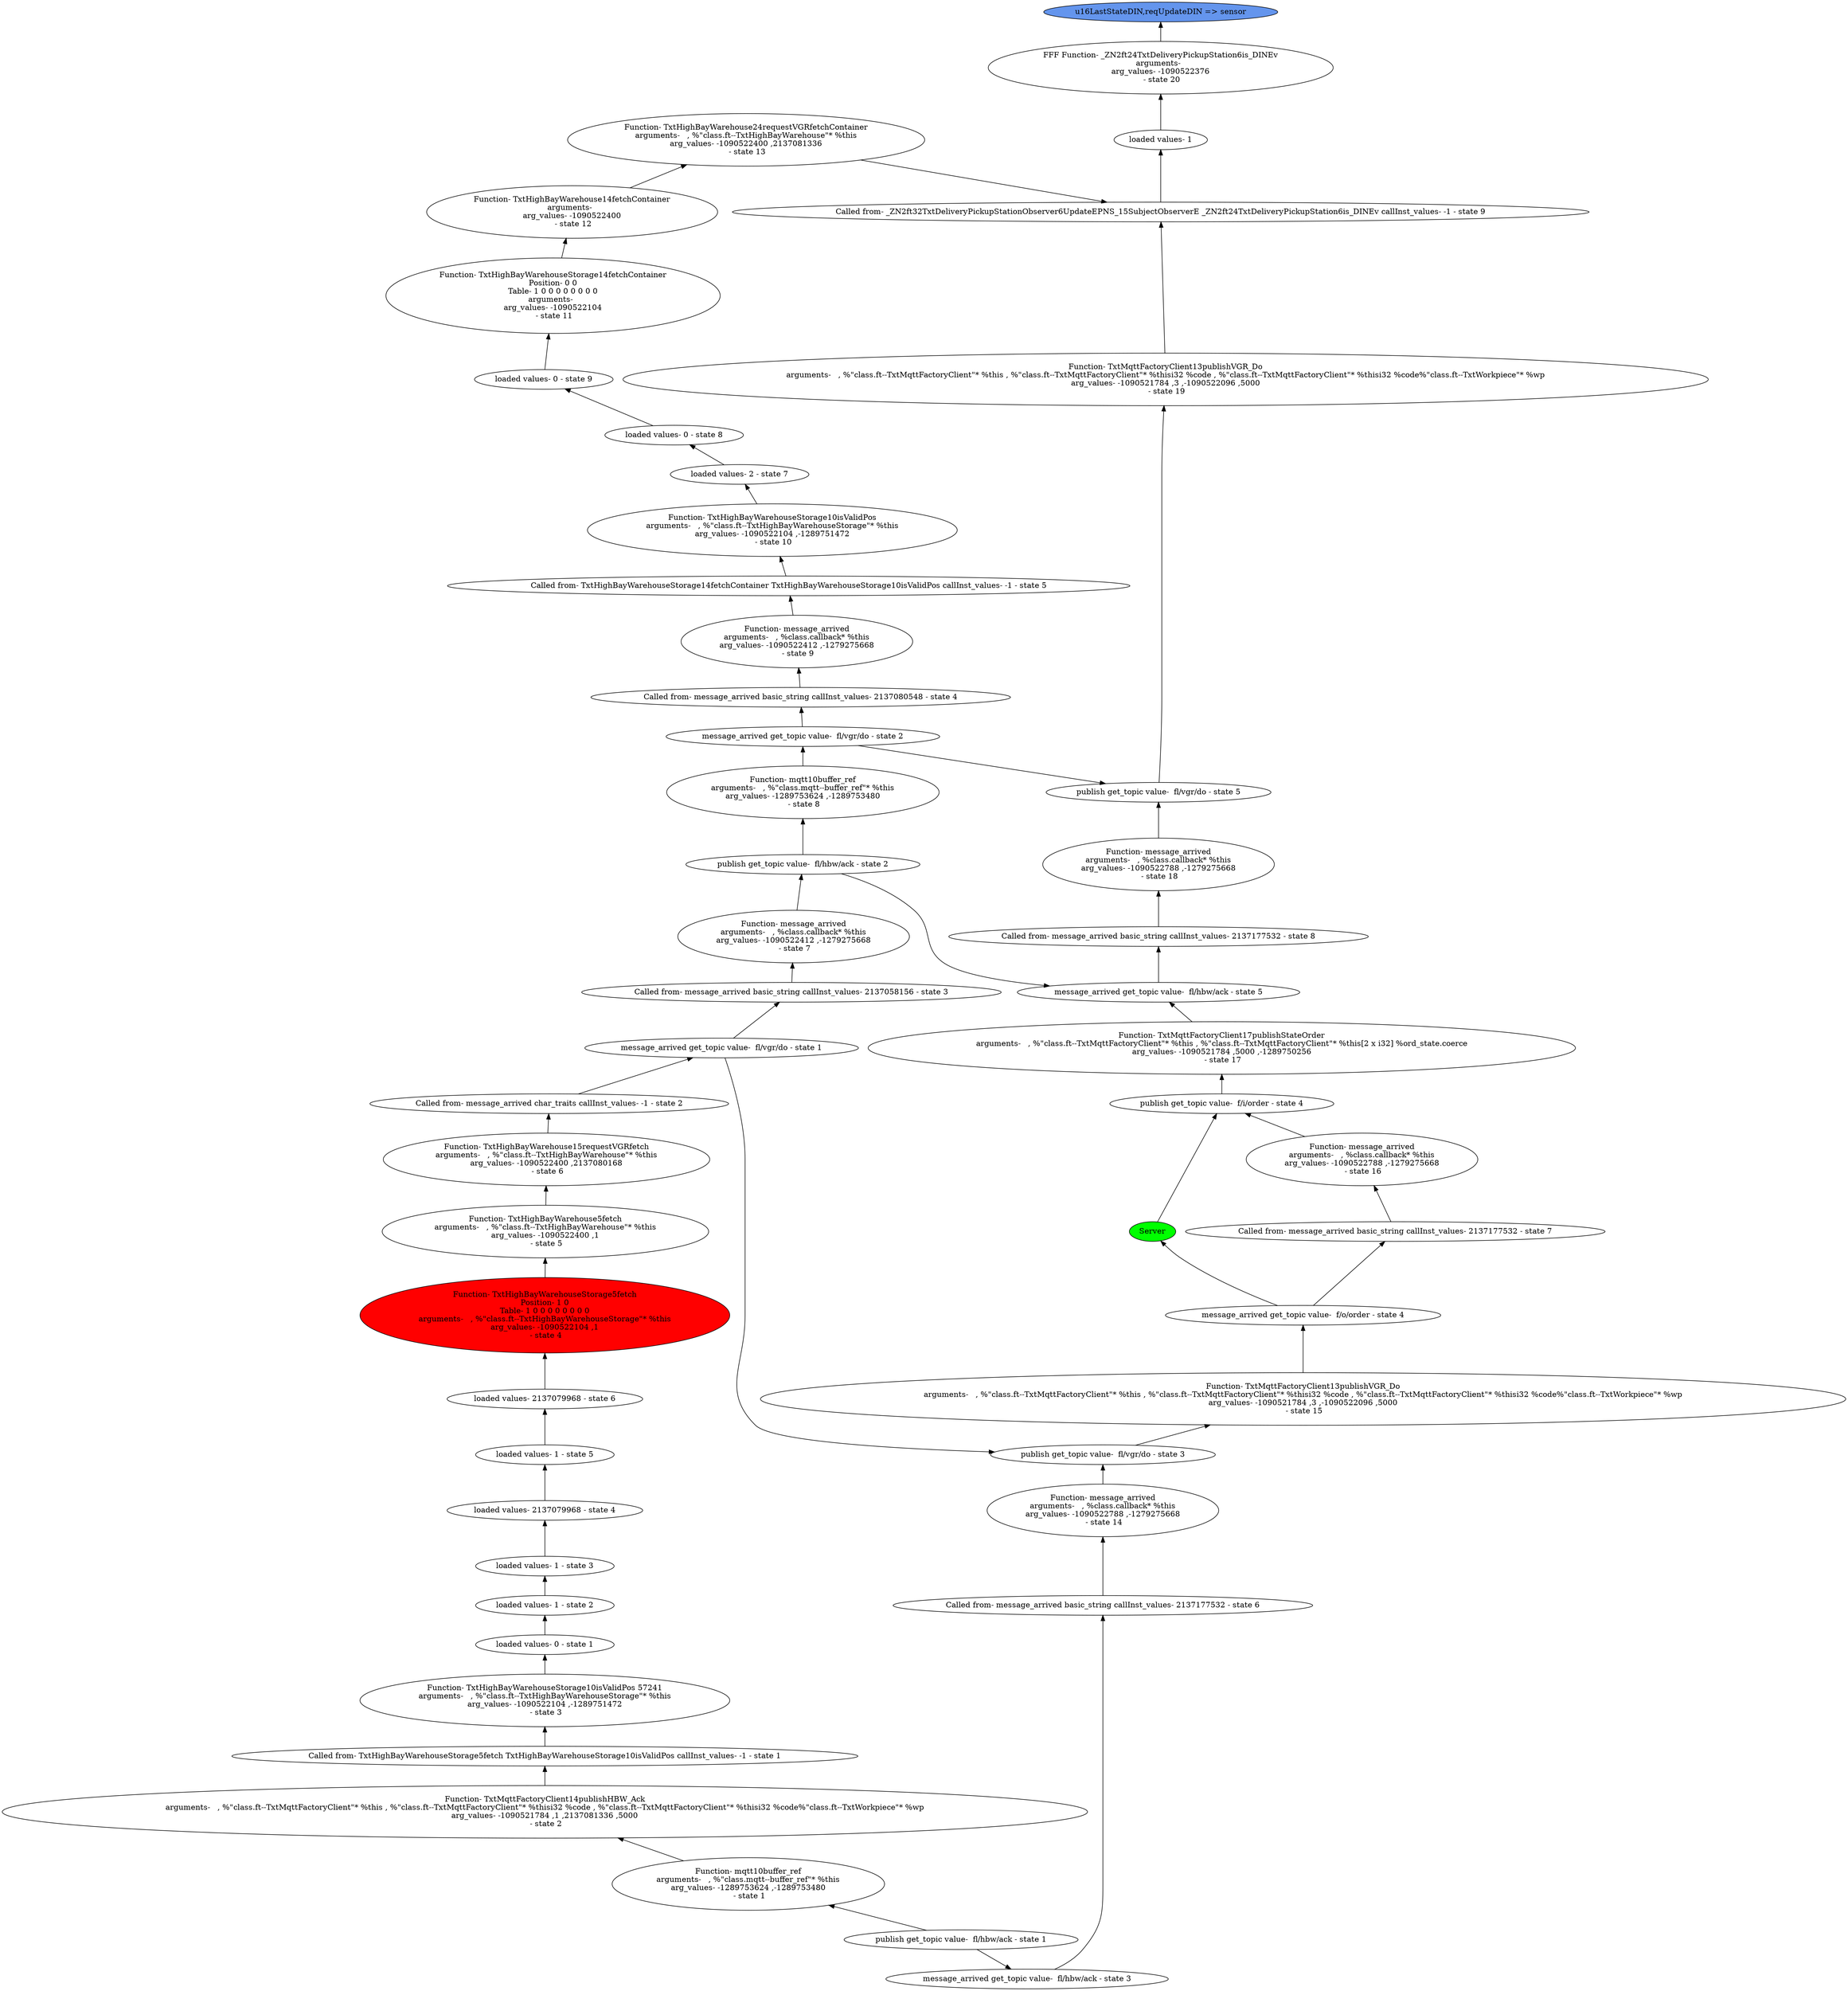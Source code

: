 digraph "graph-0" {
	"publish get_topic value-  fl/hbw/ack - state 1"
	"Function- mqtt10buffer_ref
arguments-   , %\"class.mqtt--buffer_ref\"* %this
arg_values- -1289753624 ,-1289753480
 - state 1"
	"Function- mqtt10buffer_ref
arguments-   , %\"class.mqtt--buffer_ref\"* %this
arg_values- -1289753624 ,-1289753480
 - state 1" -> "publish get_topic value-  fl/hbw/ack - state 1" [dir=back]
	"Function- TxtMqttFactoryClient14publishHBW_Ack
arguments-   , %\"class.ft--TxtMqttFactoryClient\"* %this , %\"class.ft--TxtMqttFactoryClient\"* %thisi32 %code , %\"class.ft--TxtMqttFactoryClient\"* %thisi32 %code%\"class.ft--TxtWorkpiece\"* %wp
arg_values- -1090521784 ,1 ,2137081336 ,5000
 - state 2"
	"Function- TxtMqttFactoryClient14publishHBW_Ack
arguments-   , %\"class.ft--TxtMqttFactoryClient\"* %this , %\"class.ft--TxtMqttFactoryClient\"* %thisi32 %code , %\"class.ft--TxtMqttFactoryClient\"* %thisi32 %code%\"class.ft--TxtWorkpiece\"* %wp
arg_values- -1090521784 ,1 ,2137081336 ,5000
 - state 2" -> "Function- mqtt10buffer_ref
arguments-   , %\"class.mqtt--buffer_ref\"* %this
arg_values- -1289753624 ,-1289753480
 - state 1" [dir=back]
	"Called from- TxtHighBayWarehouseStorage5fetch TxtHighBayWarehouseStorage10isValidPos callInst_values- -1 - state 1"
	"Called from- TxtHighBayWarehouseStorage5fetch TxtHighBayWarehouseStorage10isValidPos callInst_values- -1 - state 1" -> "Function- TxtMqttFactoryClient14publishHBW_Ack
arguments-   , %\"class.ft--TxtMqttFactoryClient\"* %this , %\"class.ft--TxtMqttFactoryClient\"* %thisi32 %code , %\"class.ft--TxtMqttFactoryClient\"* %thisi32 %code%\"class.ft--TxtWorkpiece\"* %wp
arg_values- -1090521784 ,1 ,2137081336 ,5000
 - state 2" [dir=back]
	"Function- TxtHighBayWarehouseStorage10isValidPos 57241
arguments-   , %\"class.ft--TxtHighBayWarehouseStorage\"* %this
arg_values- -1090522104 ,-1289751472
 - state 3"
	"Function- TxtHighBayWarehouseStorage10isValidPos 57241
arguments-   , %\"class.ft--TxtHighBayWarehouseStorage\"* %this
arg_values- -1090522104 ,-1289751472
 - state 3" -> "Called from- TxtHighBayWarehouseStorage5fetch TxtHighBayWarehouseStorage10isValidPos callInst_values- -1 - state 1" [dir=back]
	"loaded values- 0 - state 1"
	"loaded values- 0 - state 1" -> "Function- TxtHighBayWarehouseStorage10isValidPos 57241
arguments-   , %\"class.ft--TxtHighBayWarehouseStorage\"* %this
arg_values- -1090522104 ,-1289751472
 - state 3" [dir=back]
	"loaded values- 1 - state 2"
	"loaded values- 1 - state 2" -> "loaded values- 0 - state 1" [dir=back]
	"loaded values- 1 - state 3"
	"loaded values- 1 - state 3" -> "loaded values- 1 - state 2" [dir=back]
	"loaded values- 2137079968 - state 4"
	"loaded values- 2137079968 - state 4" -> "loaded values- 1 - state 3" [dir=back]
	"loaded values- 1 - state 5"
	"loaded values- 1 - state 5" -> "loaded values- 2137079968 - state 4" [dir=back]
	"loaded values- 2137079968 - state 6"
	"loaded values- 2137079968 - state 6" -> "loaded values- 1 - state 5" [dir=back]
	"Function- TxtHighBayWarehouseStorage5fetch
Position- 1 0
Table- 1 0 0 0 0 0 0 0 0
arguments-   , %\"class.ft--TxtHighBayWarehouseStorage\"* %this
arg_values- -1090522104 ,1
 - state 4" [fillcolor=red style=filled]
	"Function- TxtHighBayWarehouseStorage5fetch
Position- 1 0
Table- 1 0 0 0 0 0 0 0 0
arguments-   , %\"class.ft--TxtHighBayWarehouseStorage\"* %this
arg_values- -1090522104 ,1
 - state 4" -> "loaded values- 2137079968 - state 6" [dir=back]
	"Function- TxtHighBayWarehouse5fetch
arguments-   , %\"class.ft--TxtHighBayWarehouse\"* %this
arg_values- -1090522400 ,1
 - state 5"
	"Function- TxtHighBayWarehouse5fetch
arguments-   , %\"class.ft--TxtHighBayWarehouse\"* %this
arg_values- -1090522400 ,1
 - state 5" -> "Function- TxtHighBayWarehouseStorage5fetch
Position- 1 0
Table- 1 0 0 0 0 0 0 0 0
arguments-   , %\"class.ft--TxtHighBayWarehouseStorage\"* %this
arg_values- -1090522104 ,1
 - state 4" [dir=back]
	"Function- TxtHighBayWarehouse15requestVGRfetch
arguments-   , %\"class.ft--TxtHighBayWarehouse\"* %this
arg_values- -1090522400 ,2137080168
 - state 6"
	"Function- TxtHighBayWarehouse15requestVGRfetch
arguments-   , %\"class.ft--TxtHighBayWarehouse\"* %this
arg_values- -1090522400 ,2137080168
 - state 6" -> "Function- TxtHighBayWarehouse5fetch
arguments-   , %\"class.ft--TxtHighBayWarehouse\"* %this
arg_values- -1090522400 ,1
 - state 5" [dir=back]
	"Called from- message_arrived char_traits callInst_values- -1 - state 2"
	"Called from- message_arrived char_traits callInst_values- -1 - state 2" -> "Function- TxtHighBayWarehouse15requestVGRfetch
arguments-   , %\"class.ft--TxtHighBayWarehouse\"* %this
arg_values- -1090522400 ,2137080168
 - state 6" [dir=back]
	"message_arrived get_topic value-  fl/vgr/do - state 1"
	"message_arrived get_topic value-  fl/vgr/do - state 1" -> "Called from- message_arrived char_traits callInst_values- -1 - state 2" [dir=back]
	"Called from- message_arrived basic_string callInst_values- 2137058156 - state 3"
	"Called from- message_arrived basic_string callInst_values- 2137058156 - state 3" -> "message_arrived get_topic value-  fl/vgr/do - state 1" [dir=back]
	"Function- message_arrived
arguments-   , %class.callback* %this
arg_values- -1090522412 ,-1279275668
 - state 7"
	"Function- message_arrived
arguments-   , %class.callback* %this
arg_values- -1090522412 ,-1279275668
 - state 7" -> "Called from- message_arrived basic_string callInst_values- 2137058156 - state 3" [dir=back]
	"publish get_topic value-  fl/hbw/ack - state 2"
	"publish get_topic value-  fl/hbw/ack - state 2" -> "Function- message_arrived
arguments-   , %class.callback* %this
arg_values- -1090522412 ,-1279275668
 - state 7" [dir=back]
	"Function- mqtt10buffer_ref
arguments-   , %\"class.mqtt--buffer_ref\"* %this
arg_values- -1289753624 ,-1289753480
 - state 8"
	"Function- mqtt10buffer_ref
arguments-   , %\"class.mqtt--buffer_ref\"* %this
arg_values- -1289753624 ,-1289753480
 - state 8" -> "publish get_topic value-  fl/hbw/ack - state 2" [dir=back]
	"message_arrived get_topic value-  fl/vgr/do - state 2"
	"message_arrived get_topic value-  fl/vgr/do - state 2" -> "Function- mqtt10buffer_ref
arguments-   , %\"class.mqtt--buffer_ref\"* %this
arg_values- -1289753624 ,-1289753480
 - state 8" [dir=back]
	"Called from- message_arrived basic_string callInst_values- 2137080548 - state 4"
	"Called from- message_arrived basic_string callInst_values- 2137080548 - state 4" -> "message_arrived get_topic value-  fl/vgr/do - state 2" [dir=back]
	"Function- message_arrived
arguments-   , %class.callback* %this
arg_values- -1090522412 ,-1279275668
 - state 9"
	"Function- message_arrived
arguments-   , %class.callback* %this
arg_values- -1090522412 ,-1279275668
 - state 9" -> "Called from- message_arrived basic_string callInst_values- 2137080548 - state 4" [dir=back]
	"Called from- TxtHighBayWarehouseStorage14fetchContainer TxtHighBayWarehouseStorage10isValidPos callInst_values- -1 - state 5"
	"Called from- TxtHighBayWarehouseStorage14fetchContainer TxtHighBayWarehouseStorage10isValidPos callInst_values- -1 - state 5" -> "Function- message_arrived
arguments-   , %class.callback* %this
arg_values- -1090522412 ,-1279275668
 - state 9" [dir=back]
	"Function- TxtHighBayWarehouseStorage10isValidPos
arguments-   , %\"class.ft--TxtHighBayWarehouseStorage\"* %this
arg_values- -1090522104 ,-1289751472
 - state 10"
	"Function- TxtHighBayWarehouseStorage10isValidPos
arguments-   , %\"class.ft--TxtHighBayWarehouseStorage\"* %this
arg_values- -1090522104 ,-1289751472
 - state 10" -> "Called from- TxtHighBayWarehouseStorage14fetchContainer TxtHighBayWarehouseStorage10isValidPos callInst_values- -1 - state 5" [dir=back]
	"loaded values- 2 - state 7"
	"loaded values- 2 - state 7" -> "Function- TxtHighBayWarehouseStorage10isValidPos
arguments-   , %\"class.ft--TxtHighBayWarehouseStorage\"* %this
arg_values- -1090522104 ,-1289751472
 - state 10" [dir=back]
	"loaded values- 0 - state 8"
	"loaded values- 0 - state 8" -> "loaded values- 2 - state 7" [dir=back]
	"loaded values- 0 - state 9"
	"loaded values- 0 - state 9" -> "loaded values- 0 - state 8" [dir=back]
	"Function- TxtHighBayWarehouseStorage14fetchContainer
Position- 0 0
Table- 1 0 0 0 0 0 0 0 0
arguments-  
arg_values- -1090522104
 - state 11"
	"Function- TxtHighBayWarehouseStorage14fetchContainer
Position- 0 0
Table- 1 0 0 0 0 0 0 0 0
arguments-  
arg_values- -1090522104
 - state 11" -> "loaded values- 0 - state 9" [dir=back]
	"Function- TxtHighBayWarehouse14fetchContainer
arguments-  
arg_values- -1090522400
 - state 12"
	"Function- TxtHighBayWarehouse14fetchContainer
arguments-  
arg_values- -1090522400
 - state 12" -> "Function- TxtHighBayWarehouseStorage14fetchContainer
Position- 0 0
Table- 1 0 0 0 0 0 0 0 0
arguments-  
arg_values- -1090522104
 - state 11" [dir=back]
	"Function- TxtHighBayWarehouse24requestVGRfetchContainer
arguments-   , %\"class.ft--TxtHighBayWarehouse\"* %this
arg_values- -1090522400 ,2137081336
 - state 13"
	"Function- TxtHighBayWarehouse24requestVGRfetchContainer
arguments-   , %\"class.ft--TxtHighBayWarehouse\"* %this
arg_values- -1090522400 ,2137081336
 - state 13" -> "Function- TxtHighBayWarehouse14fetchContainer
arguments-  
arg_values- -1090522400
 - state 12" [dir=back]
	"message_arrived get_topic value-  fl/hbw/ack - state 3"
	"publish get_topic value-  fl/hbw/ack - state 1" -> "message_arrived get_topic value-  fl/hbw/ack - state 3"
	"Called from- message_arrived basic_string callInst_values- 2137177532 - state 6"
	"Called from- message_arrived basic_string callInst_values- 2137177532 - state 6" -> "message_arrived get_topic value-  fl/hbw/ack - state 3" [dir=back]
	"Function- message_arrived
arguments-   , %class.callback* %this
arg_values- -1090522788 ,-1279275668
 - state 14"
	"Function- message_arrived
arguments-   , %class.callback* %this
arg_values- -1090522788 ,-1279275668
 - state 14" -> "Called from- message_arrived basic_string callInst_values- 2137177532 - state 6" [dir=back]
	"publish get_topic value-  fl/vgr/do - state 3"
	"message_arrived get_topic value-  fl/vgr/do - state 1" -> "publish get_topic value-  fl/vgr/do - state 3"
	"publish get_topic value-  fl/vgr/do - state 3" -> "Function- message_arrived
arguments-   , %class.callback* %this
arg_values- -1090522788 ,-1279275668
 - state 14" [dir=back]
	"Function- TxtMqttFactoryClient13publishVGR_Do
arguments-   , %\"class.ft--TxtMqttFactoryClient\"* %this , %\"class.ft--TxtMqttFactoryClient\"* %thisi32 %code , %\"class.ft--TxtMqttFactoryClient\"* %thisi32 %code%\"class.ft--TxtWorkpiece\"* %wp
arg_values- -1090521784 ,3 ,-1090522096 ,5000
 - state 15"
	"Function- TxtMqttFactoryClient13publishVGR_Do
arguments-   , %\"class.ft--TxtMqttFactoryClient\"* %this , %\"class.ft--TxtMqttFactoryClient\"* %thisi32 %code , %\"class.ft--TxtMqttFactoryClient\"* %thisi32 %code%\"class.ft--TxtWorkpiece\"* %wp
arg_values- -1090521784 ,3 ,-1090522096 ,5000
 - state 15" -> "publish get_topic value-  fl/vgr/do - state 3" [dir=back]
	Server [fillcolor=green style=filled]
	Server -> "message_arrived get_topic value-  f/o/order - state 4" [dir=back]
	"message_arrived get_topic value-  f/o/order - state 4" -> "Function- TxtMqttFactoryClient13publishVGR_Do
arguments-   , %\"class.ft--TxtMqttFactoryClient\"* %this , %\"class.ft--TxtMqttFactoryClient\"* %thisi32 %code , %\"class.ft--TxtMqttFactoryClient\"* %thisi32 %code%\"class.ft--TxtWorkpiece\"* %wp
arg_values- -1090521784 ,3 ,-1090522096 ,5000
 - state 15" [dir=back]
	"Called from- message_arrived basic_string callInst_values- 2137177532 - state 7"
	"Called from- message_arrived basic_string callInst_values- 2137177532 - state 7" -> "message_arrived get_topic value-  f/o/order - state 4" [dir=back]
	"Function- message_arrived
arguments-   , %class.callback* %this
arg_values- -1090522788 ,-1279275668
 - state 16"
	"Function- message_arrived
arguments-   , %class.callback* %this
arg_values- -1090522788 ,-1279275668
 - state 16" -> "Called from- message_arrived basic_string callInst_values- 2137177532 - state 7" [dir=back]
	Server [fillcolor=green style=filled]
	"publish get_topic value-  f/i/order - state 4" -> Server [dir=back]
	"publish get_topic value-  f/i/order - state 4" -> "Function- message_arrived
arguments-   , %class.callback* %this
arg_values- -1090522788 ,-1279275668
 - state 16" [dir=back]
	"Function- TxtMqttFactoryClient17publishStateOrder
arguments-   , %\"class.ft--TxtMqttFactoryClient\"* %this , %\"class.ft--TxtMqttFactoryClient\"* %this[2 x i32] %ord_state.coerce
arg_values- -1090521784 ,5000 ,-1289750256
 - state 17"
	"Function- TxtMqttFactoryClient17publishStateOrder
arguments-   , %\"class.ft--TxtMqttFactoryClient\"* %this , %\"class.ft--TxtMqttFactoryClient\"* %this[2 x i32] %ord_state.coerce
arg_values- -1090521784 ,5000 ,-1289750256
 - state 17" -> "publish get_topic value-  f/i/order - state 4" [dir=back]
	"message_arrived get_topic value-  fl/hbw/ack - state 5"
	"publish get_topic value-  fl/hbw/ack - state 2" -> "message_arrived get_topic value-  fl/hbw/ack - state 5"
	"message_arrived get_topic value-  fl/hbw/ack - state 5" -> "Function- TxtMqttFactoryClient17publishStateOrder
arguments-   , %\"class.ft--TxtMqttFactoryClient\"* %this , %\"class.ft--TxtMqttFactoryClient\"* %this[2 x i32] %ord_state.coerce
arg_values- -1090521784 ,5000 ,-1289750256
 - state 17" [dir=back]
	"Called from- message_arrived basic_string callInst_values- 2137177532 - state 8"
	"Called from- message_arrived basic_string callInst_values- 2137177532 - state 8" -> "message_arrived get_topic value-  fl/hbw/ack - state 5" [dir=back]
	"Function- message_arrived
arguments-   , %class.callback* %this
arg_values- -1090522788 ,-1279275668
 - state 18"
	"Function- message_arrived
arguments-   , %class.callback* %this
arg_values- -1090522788 ,-1279275668
 - state 18" -> "Called from- message_arrived basic_string callInst_values- 2137177532 - state 8" [dir=back]
	"publish get_topic value-  fl/vgr/do - state 5"
	"message_arrived get_topic value-  fl/vgr/do - state 2" -> "publish get_topic value-  fl/vgr/do - state 5"
	"publish get_topic value-  fl/vgr/do - state 5" -> "Function- message_arrived
arguments-   , %class.callback* %this
arg_values- -1090522788 ,-1279275668
 - state 18" [dir=back]
	"Function- TxtMqttFactoryClient13publishVGR_Do
arguments-   , %\"class.ft--TxtMqttFactoryClient\"* %this , %\"class.ft--TxtMqttFactoryClient\"* %thisi32 %code , %\"class.ft--TxtMqttFactoryClient\"* %thisi32 %code%\"class.ft--TxtWorkpiece\"* %wp
arg_values- -1090521784 ,3 ,-1090522096 ,5000
 - state 19"
	"Function- TxtMqttFactoryClient13publishVGR_Do
arguments-   , %\"class.ft--TxtMqttFactoryClient\"* %this , %\"class.ft--TxtMqttFactoryClient\"* %thisi32 %code , %\"class.ft--TxtMqttFactoryClient\"* %thisi32 %code%\"class.ft--TxtWorkpiece\"* %wp
arg_values- -1090521784 ,3 ,-1090522096 ,5000
 - state 19" -> "publish get_topic value-  fl/vgr/do - state 5" [dir=back]
	"Called from- _ZN2ft32TxtDeliveryPickupStationObserver6UpdateEPNS_15SubjectObserverE _ZN2ft24TxtDeliveryPickupStation6is_DINEv callInst_values- -1 - state 9"
	"Function- TxtHighBayWarehouse24requestVGRfetchContainer
arguments-   , %\"class.ft--TxtHighBayWarehouse\"* %this
arg_values- -1090522400 ,2137081336
 - state 13" -> "Called from- _ZN2ft32TxtDeliveryPickupStationObserver6UpdateEPNS_15SubjectObserverE _ZN2ft24TxtDeliveryPickupStation6is_DINEv callInst_values- -1 - state 9"
	"Called from- _ZN2ft32TxtDeliveryPickupStationObserver6UpdateEPNS_15SubjectObserverE _ZN2ft24TxtDeliveryPickupStation6is_DINEv callInst_values- -1 - state 9" -> "Function- TxtMqttFactoryClient13publishVGR_Do
arguments-   , %\"class.ft--TxtMqttFactoryClient\"* %this , %\"class.ft--TxtMqttFactoryClient\"* %thisi32 %code , %\"class.ft--TxtMqttFactoryClient\"* %thisi32 %code%\"class.ft--TxtWorkpiece\"* %wp
arg_values- -1090521784 ,3 ,-1090522096 ,5000
 - state 19" [dir=back]
	"loaded values- 1"
	"loaded values- 1" -> "Called from- _ZN2ft32TxtDeliveryPickupStationObserver6UpdateEPNS_15SubjectObserverE _ZN2ft24TxtDeliveryPickupStation6is_DINEv callInst_values- -1 - state 9" [dir=back]
	"FFF Function- _ZN2ft24TxtDeliveryPickupStation6is_DINEv
arguments-  
arg_values- -1090522376
 - state 20"
	"u16LastStateDIN,reqUpdateDIN => sensor" [fillcolor=cornflowerblue style=filled]
	"u16LastStateDIN,reqUpdateDIN => sensor" -> "FFF Function- _ZN2ft24TxtDeliveryPickupStation6is_DINEv
arguments-  
arg_values- -1090522376
 - state 20" [dir=back]
	"FFF Function- _ZN2ft24TxtDeliveryPickupStation6is_DINEv
arguments-  
arg_values- -1090522376
 - state 20" -> "loaded values- 1" [dir=back]
}
